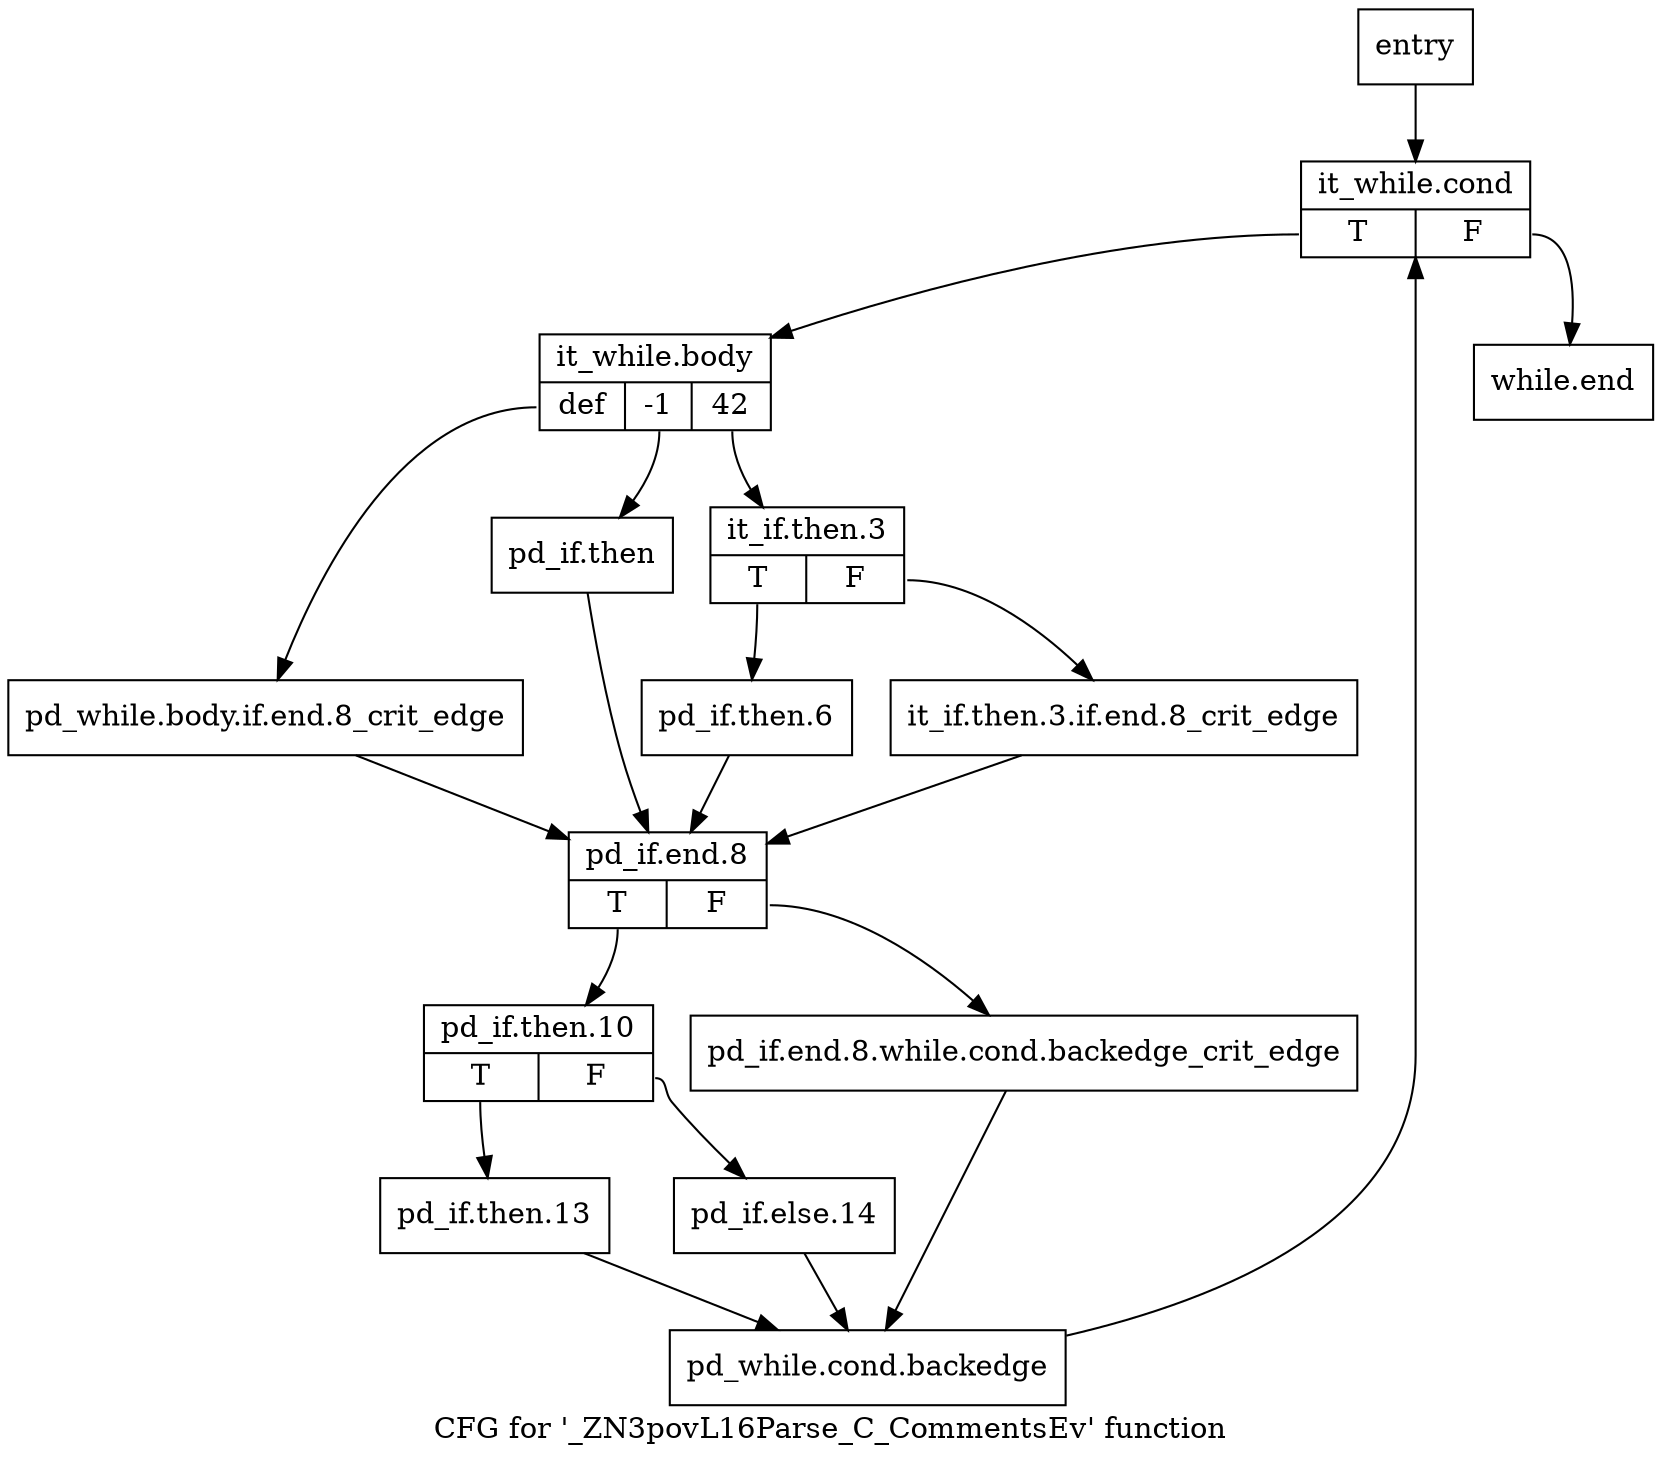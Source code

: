 digraph "CFG for '_ZN3povL16Parse_C_CommentsEv' function" {
	label="CFG for '_ZN3povL16Parse_C_CommentsEv' function";

	Node0x20e5440 [shape=record,label="{entry}"];
	Node0x20e5440 -> Node0x20e5490;
	Node0x20e5490 [shape=record,label="{it_while.cond|{<s0>T|<s1>F}}"];
	Node0x20e5490:s0 -> Node0x20e54e0;
	Node0x20e5490:s1 -> Node0x20e58a0;
	Node0x20e54e0 [shape=record,label="{it_while.body|{<s0>def|<s1>-1|<s2>42}}"];
	Node0x20e54e0:s0 -> Node0x20e5530;
	Node0x20e54e0:s1 -> Node0x20e5580;
	Node0x20e54e0:s2 -> Node0x20e55d0;
	Node0x20e5530 [shape=record,label="{pd_while.body.if.end.8_crit_edge}"];
	Node0x20e5530 -> Node0x20e56c0;
	Node0x20e5580 [shape=record,label="{pd_if.then}"];
	Node0x20e5580 -> Node0x20e56c0;
	Node0x20e55d0 [shape=record,label="{it_if.then.3|{<s0>T|<s1>F}}"];
	Node0x20e55d0:s0 -> Node0x20e5670;
	Node0x20e55d0:s1 -> Node0x20e5620;
	Node0x20e5620 [shape=record,label="{it_if.then.3.if.end.8_crit_edge}"];
	Node0x20e5620 -> Node0x20e56c0;
	Node0x20e5670 [shape=record,label="{pd_if.then.6}"];
	Node0x20e5670 -> Node0x20e56c0;
	Node0x20e56c0 [shape=record,label="{pd_if.end.8|{<s0>T|<s1>F}}"];
	Node0x20e56c0:s0 -> Node0x20e5760;
	Node0x20e56c0:s1 -> Node0x20e5710;
	Node0x20e5710 [shape=record,label="{pd_if.end.8.while.cond.backedge_crit_edge}"];
	Node0x20e5710 -> Node0x20e5800;
	Node0x20e5760 [shape=record,label="{pd_if.then.10|{<s0>T|<s1>F}}"];
	Node0x20e5760:s0 -> Node0x20e57b0;
	Node0x20e5760:s1 -> Node0x20e5850;
	Node0x20e57b0 [shape=record,label="{pd_if.then.13}"];
	Node0x20e57b0 -> Node0x20e5800;
	Node0x20e5800 [shape=record,label="{pd_while.cond.backedge}"];
	Node0x20e5800 -> Node0x20e5490;
	Node0x20e5850 [shape=record,label="{pd_if.else.14}"];
	Node0x20e5850 -> Node0x20e5800;
	Node0x20e58a0 [shape=record,label="{while.end}"];
}
